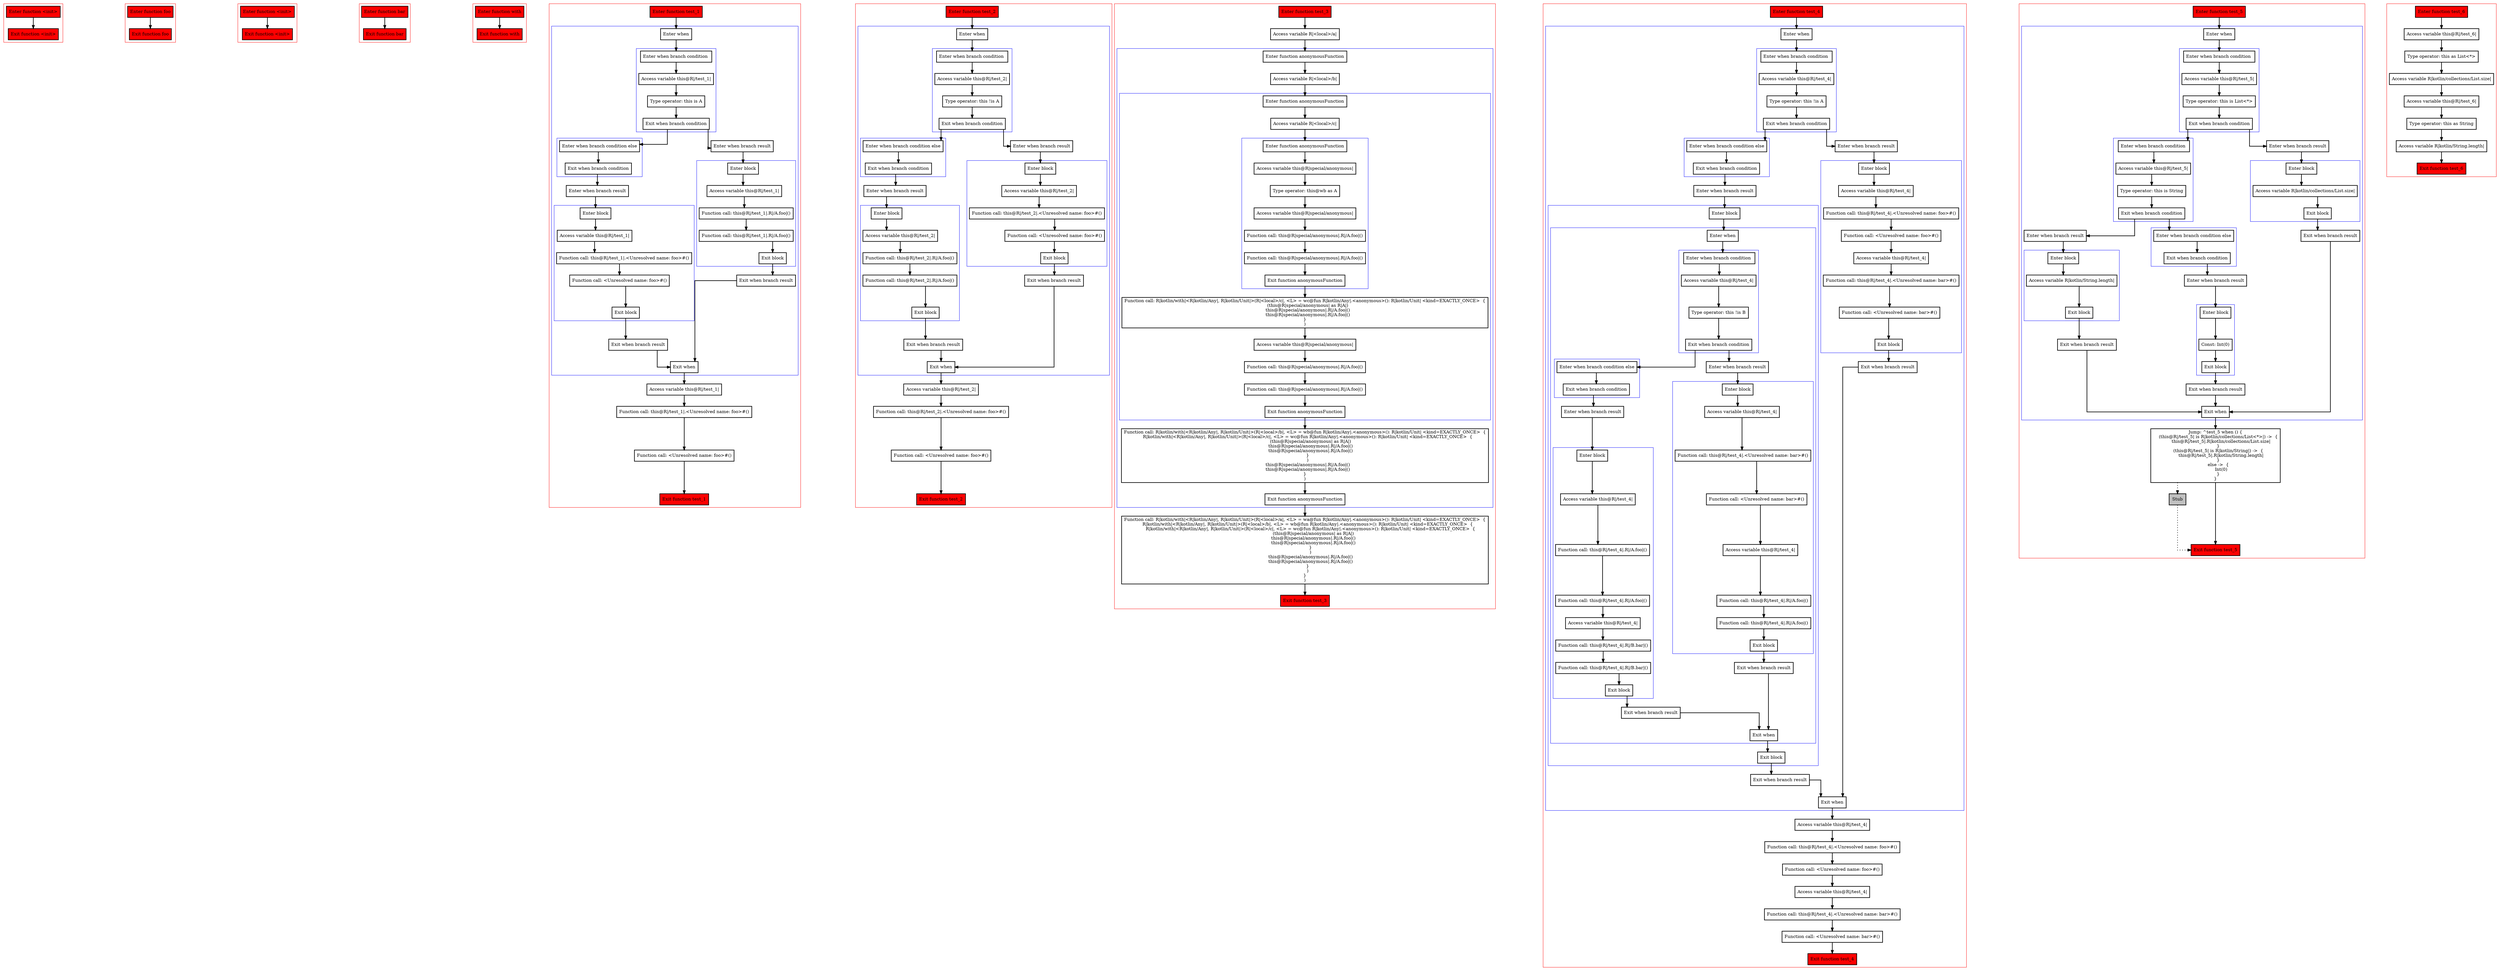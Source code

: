 digraph implicitReceivers_kt {
  graph [splines=ortho nodesep=3]
  node [shape=box penwidth=2]
  edge [penwidth=2]

  subgraph cluster_0 {
    color=red
    0 [label="Enter function <init>" style="filled" fillcolor=red];
    1 [label="Exit function <init>" style="filled" fillcolor=red];
  }

  0 -> {1};

  subgraph cluster_1 {
    color=red
    2 [label="Enter function foo" style="filled" fillcolor=red];
    3 [label="Exit function foo" style="filled" fillcolor=red];
  }

  2 -> {3};

  subgraph cluster_2 {
    color=red
    4 [label="Enter function <init>" style="filled" fillcolor=red];
    5 [label="Exit function <init>" style="filled" fillcolor=red];
  }

  4 -> {5};

  subgraph cluster_3 {
    color=red
    6 [label="Enter function bar" style="filled" fillcolor=red];
    7 [label="Exit function bar" style="filled" fillcolor=red];
  }

  6 -> {7};

  subgraph cluster_4 {
    color=red
    8 [label="Enter function with" style="filled" fillcolor=red];
    9 [label="Exit function with" style="filled" fillcolor=red];
  }

  8 -> {9};

  subgraph cluster_5 {
    color=red
    10 [label="Enter function test_1" style="filled" fillcolor=red];
    subgraph cluster_6 {
      color=blue
      11 [label="Enter when"];
      subgraph cluster_7 {
        color=blue
        12 [label="Enter when branch condition "];
        13 [label="Access variable this@R|/test_1|"];
        14 [label="Type operator: this is A"];
        15 [label="Exit when branch condition"];
      }
      subgraph cluster_8 {
        color=blue
        16 [label="Enter when branch condition else"];
        17 [label="Exit when branch condition"];
      }
      18 [label="Enter when branch result"];
      subgraph cluster_9 {
        color=blue
        19 [label="Enter block"];
        20 [label="Access variable this@R|/test_1|"];
        21 [label="Function call: this@R|/test_1|.<Unresolved name: foo>#()"];
        22 [label="Function call: <Unresolved name: foo>#()"];
        23 [label="Exit block"];
      }
      24 [label="Exit when branch result"];
      25 [label="Enter when branch result"];
      subgraph cluster_10 {
        color=blue
        26 [label="Enter block"];
        27 [label="Access variable this@R|/test_1|"];
        28 [label="Function call: this@R|/test_1|.R|/A.foo|()"];
        29 [label="Function call: this@R|/test_1|.R|/A.foo|()"];
        30 [label="Exit block"];
      }
      31 [label="Exit when branch result"];
      32 [label="Exit when"];
    }
    33 [label="Access variable this@R|/test_1|"];
    34 [label="Function call: this@R|/test_1|.<Unresolved name: foo>#()"];
    35 [label="Function call: <Unresolved name: foo>#()"];
    36 [label="Exit function test_1" style="filled" fillcolor=red];
  }

  10 -> {11};
  11 -> {12};
  12 -> {13};
  13 -> {14};
  14 -> {15};
  15 -> {25 16};
  16 -> {17};
  17 -> {18};
  18 -> {19};
  19 -> {20};
  20 -> {21};
  21 -> {22};
  22 -> {23};
  23 -> {24};
  24 -> {32};
  25 -> {26};
  26 -> {27};
  27 -> {28};
  28 -> {29};
  29 -> {30};
  30 -> {31};
  31 -> {32};
  32 -> {33};
  33 -> {34};
  34 -> {35};
  35 -> {36};

  subgraph cluster_11 {
    color=red
    37 [label="Enter function test_2" style="filled" fillcolor=red];
    subgraph cluster_12 {
      color=blue
      38 [label="Enter when"];
      subgraph cluster_13 {
        color=blue
        39 [label="Enter when branch condition "];
        40 [label="Access variable this@R|/test_2|"];
        41 [label="Type operator: this !is A"];
        42 [label="Exit when branch condition"];
      }
      subgraph cluster_14 {
        color=blue
        43 [label="Enter when branch condition else"];
        44 [label="Exit when branch condition"];
      }
      45 [label="Enter when branch result"];
      subgraph cluster_15 {
        color=blue
        46 [label="Enter block"];
        47 [label="Access variable this@R|/test_2|"];
        48 [label="Function call: this@R|/test_2|.R|/A.foo|()"];
        49 [label="Function call: this@R|/test_2|.R|/A.foo|()"];
        50 [label="Exit block"];
      }
      51 [label="Exit when branch result"];
      52 [label="Enter when branch result"];
      subgraph cluster_16 {
        color=blue
        53 [label="Enter block"];
        54 [label="Access variable this@R|/test_2|"];
        55 [label="Function call: this@R|/test_2|.<Unresolved name: foo>#()"];
        56 [label="Function call: <Unresolved name: foo>#()"];
        57 [label="Exit block"];
      }
      58 [label="Exit when branch result"];
      59 [label="Exit when"];
    }
    60 [label="Access variable this@R|/test_2|"];
    61 [label="Function call: this@R|/test_2|.<Unresolved name: foo>#()"];
    62 [label="Function call: <Unresolved name: foo>#()"];
    63 [label="Exit function test_2" style="filled" fillcolor=red];
  }

  37 -> {38};
  38 -> {39};
  39 -> {40};
  40 -> {41};
  41 -> {42};
  42 -> {52 43};
  43 -> {44};
  44 -> {45};
  45 -> {46};
  46 -> {47};
  47 -> {48};
  48 -> {49};
  49 -> {50};
  50 -> {51};
  51 -> {59};
  52 -> {53};
  53 -> {54};
  54 -> {55};
  55 -> {56};
  56 -> {57};
  57 -> {58};
  58 -> {59};
  59 -> {60};
  60 -> {61};
  61 -> {62};
  62 -> {63};

  subgraph cluster_17 {
    color=red
    64 [label="Enter function test_3" style="filled" fillcolor=red];
    65 [label="Access variable R|<local>/a|"];
    subgraph cluster_18 {
      color=blue
      66 [label="Enter function anonymousFunction"];
      67 [label="Access variable R|<local>/b|"];
      subgraph cluster_19 {
        color=blue
        68 [label="Enter function anonymousFunction"];
        69 [label="Access variable R|<local>/c|"];
        subgraph cluster_20 {
          color=blue
          70 [label="Enter function anonymousFunction"];
          71 [label="Access variable this@R|special/anonymous|"];
          72 [label="Type operator: this@wb as A"];
          73 [label="Access variable this@R|special/anonymous|"];
          74 [label="Function call: this@R|special/anonymous|.R|/A.foo|()"];
          75 [label="Function call: this@R|special/anonymous|.R|/A.foo|()"];
          76 [label="Exit function anonymousFunction"];
        }
        77 [label="Function call: R|kotlin/with|<R|kotlin/Any|, R|kotlin/Unit|>(R|<local>/c|, <L> = wc@fun R|kotlin/Any|.<anonymous>(): R|kotlin/Unit| <kind=EXACTLY_ONCE>  {
    (this@R|special/anonymous| as R|A|)
    this@R|special/anonymous|.R|/A.foo|()
    this@R|special/anonymous|.R|/A.foo|()
}
)"];
        78 [label="Access variable this@R|special/anonymous|"];
        79 [label="Function call: this@R|special/anonymous|.R|/A.foo|()"];
        80 [label="Function call: this@R|special/anonymous|.R|/A.foo|()"];
        81 [label="Exit function anonymousFunction"];
      }
      82 [label="Function call: R|kotlin/with|<R|kotlin/Any|, R|kotlin/Unit|>(R|<local>/b|, <L> = wb@fun R|kotlin/Any|.<anonymous>(): R|kotlin/Unit| <kind=EXACTLY_ONCE>  {
    R|kotlin/with|<R|kotlin/Any|, R|kotlin/Unit|>(R|<local>/c|, <L> = wc@fun R|kotlin/Any|.<anonymous>(): R|kotlin/Unit| <kind=EXACTLY_ONCE>  {
        (this@R|special/anonymous| as R|A|)
        this@R|special/anonymous|.R|/A.foo|()
        this@R|special/anonymous|.R|/A.foo|()
    }
    )
    this@R|special/anonymous|.R|/A.foo|()
    this@R|special/anonymous|.R|/A.foo|()
}
)"];
      83 [label="Exit function anonymousFunction"];
    }
    84 [label="Function call: R|kotlin/with|<R|kotlin/Any|, R|kotlin/Unit|>(R|<local>/a|, <L> = wa@fun R|kotlin/Any|.<anonymous>(): R|kotlin/Unit| <kind=EXACTLY_ONCE>  {
    R|kotlin/with|<R|kotlin/Any|, R|kotlin/Unit|>(R|<local>/b|, <L> = wb@fun R|kotlin/Any|.<anonymous>(): R|kotlin/Unit| <kind=EXACTLY_ONCE>  {
        R|kotlin/with|<R|kotlin/Any|, R|kotlin/Unit|>(R|<local>/c|, <L> = wc@fun R|kotlin/Any|.<anonymous>(): R|kotlin/Unit| <kind=EXACTLY_ONCE>  {
            (this@R|special/anonymous| as R|A|)
            this@R|special/anonymous|.R|/A.foo|()
            this@R|special/anonymous|.R|/A.foo|()
        }
        )
        this@R|special/anonymous|.R|/A.foo|()
        this@R|special/anonymous|.R|/A.foo|()
    }
    )
}
)"];
    85 [label="Exit function test_3" style="filled" fillcolor=red];
  }

  64 -> {65};
  65 -> {66};
  66 -> {67};
  67 -> {68};
  68 -> {69};
  69 -> {70};
  70 -> {71};
  71 -> {72};
  72 -> {73};
  73 -> {74};
  74 -> {75};
  75 -> {76};
  76 -> {77};
  77 -> {78};
  78 -> {79};
  79 -> {80};
  80 -> {81};
  81 -> {82};
  82 -> {83};
  83 -> {84};
  84 -> {85};

  subgraph cluster_21 {
    color=red
    86 [label="Enter function test_4" style="filled" fillcolor=red];
    subgraph cluster_22 {
      color=blue
      87 [label="Enter when"];
      subgraph cluster_23 {
        color=blue
        88 [label="Enter when branch condition "];
        89 [label="Access variable this@R|/test_4|"];
        90 [label="Type operator: this !is A"];
        91 [label="Exit when branch condition"];
      }
      subgraph cluster_24 {
        color=blue
        92 [label="Enter when branch condition else"];
        93 [label="Exit when branch condition"];
      }
      94 [label="Enter when branch result"];
      subgraph cluster_25 {
        color=blue
        95 [label="Enter block"];
        subgraph cluster_26 {
          color=blue
          96 [label="Enter when"];
          subgraph cluster_27 {
            color=blue
            97 [label="Enter when branch condition "];
            98 [label="Access variable this@R|/test_4|"];
            99 [label="Type operator: this !is B"];
            100 [label="Exit when branch condition"];
          }
          subgraph cluster_28 {
            color=blue
            101 [label="Enter when branch condition else"];
            102 [label="Exit when branch condition"];
          }
          103 [label="Enter when branch result"];
          subgraph cluster_29 {
            color=blue
            104 [label="Enter block"];
            105 [label="Access variable this@R|/test_4|"];
            106 [label="Function call: this@R|/test_4|.R|/A.foo|()"];
            107 [label="Function call: this@R|/test_4|.R|/A.foo|()"];
            108 [label="Access variable this@R|/test_4|"];
            109 [label="Function call: this@R|/test_4|.R|/B.bar|()"];
            110 [label="Function call: this@R|/test_4|.R|/B.bar|()"];
            111 [label="Exit block"];
          }
          112 [label="Exit when branch result"];
          113 [label="Enter when branch result"];
          subgraph cluster_30 {
            color=blue
            114 [label="Enter block"];
            115 [label="Access variable this@R|/test_4|"];
            116 [label="Function call: this@R|/test_4|.<Unresolved name: bar>#()"];
            117 [label="Function call: <Unresolved name: bar>#()"];
            118 [label="Access variable this@R|/test_4|"];
            119 [label="Function call: this@R|/test_4|.R|/A.foo|()"];
            120 [label="Function call: this@R|/test_4|.R|/A.foo|()"];
            121 [label="Exit block"];
          }
          122 [label="Exit when branch result"];
          123 [label="Exit when"];
        }
        124 [label="Exit block"];
      }
      125 [label="Exit when branch result"];
      126 [label="Enter when branch result"];
      subgraph cluster_31 {
        color=blue
        127 [label="Enter block"];
        128 [label="Access variable this@R|/test_4|"];
        129 [label="Function call: this@R|/test_4|.<Unresolved name: foo>#()"];
        130 [label="Function call: <Unresolved name: foo>#()"];
        131 [label="Access variable this@R|/test_4|"];
        132 [label="Function call: this@R|/test_4|.<Unresolved name: bar>#()"];
        133 [label="Function call: <Unresolved name: bar>#()"];
        134 [label="Exit block"];
      }
      135 [label="Exit when branch result"];
      136 [label="Exit when"];
    }
    137 [label="Access variable this@R|/test_4|"];
    138 [label="Function call: this@R|/test_4|.<Unresolved name: foo>#()"];
    139 [label="Function call: <Unresolved name: foo>#()"];
    140 [label="Access variable this@R|/test_4|"];
    141 [label="Function call: this@R|/test_4|.<Unresolved name: bar>#()"];
    142 [label="Function call: <Unresolved name: bar>#()"];
    143 [label="Exit function test_4" style="filled" fillcolor=red];
  }

  86 -> {87};
  87 -> {88};
  88 -> {89};
  89 -> {90};
  90 -> {91};
  91 -> {126 92};
  92 -> {93};
  93 -> {94};
  94 -> {95};
  95 -> {96};
  96 -> {97};
  97 -> {98};
  98 -> {99};
  99 -> {100};
  100 -> {113 101};
  101 -> {102};
  102 -> {103};
  103 -> {104};
  104 -> {105};
  105 -> {106};
  106 -> {107};
  107 -> {108};
  108 -> {109};
  109 -> {110};
  110 -> {111};
  111 -> {112};
  112 -> {123};
  113 -> {114};
  114 -> {115};
  115 -> {116};
  116 -> {117};
  117 -> {118};
  118 -> {119};
  119 -> {120};
  120 -> {121};
  121 -> {122};
  122 -> {123};
  123 -> {124};
  124 -> {125};
  125 -> {136};
  126 -> {127};
  127 -> {128};
  128 -> {129};
  129 -> {130};
  130 -> {131};
  131 -> {132};
  132 -> {133};
  133 -> {134};
  134 -> {135};
  135 -> {136};
  136 -> {137};
  137 -> {138};
  138 -> {139};
  139 -> {140};
  140 -> {141};
  141 -> {142};
  142 -> {143};

  subgraph cluster_32 {
    color=red
    144 [label="Enter function test_5" style="filled" fillcolor=red];
    subgraph cluster_33 {
      color=blue
      145 [label="Enter when"];
      subgraph cluster_34 {
        color=blue
        146 [label="Enter when branch condition "];
        147 [label="Access variable this@R|/test_5|"];
        148 [label="Type operator: this is List<*>"];
        149 [label="Exit when branch condition"];
      }
      subgraph cluster_35 {
        color=blue
        150 [label="Enter when branch condition "];
        151 [label="Access variable this@R|/test_5|"];
        152 [label="Type operator: this is String"];
        153 [label="Exit when branch condition"];
      }
      subgraph cluster_36 {
        color=blue
        154 [label="Enter when branch condition else"];
        155 [label="Exit when branch condition"];
      }
      156 [label="Enter when branch result"];
      subgraph cluster_37 {
        color=blue
        157 [label="Enter block"];
        158 [label="Const: Int(0)"];
        159 [label="Exit block"];
      }
      160 [label="Exit when branch result"];
      161 [label="Enter when branch result"];
      subgraph cluster_38 {
        color=blue
        162 [label="Enter block"];
        163 [label="Access variable R|kotlin/String.length|"];
        164 [label="Exit block"];
      }
      165 [label="Exit when branch result"];
      166 [label="Enter when branch result"];
      subgraph cluster_39 {
        color=blue
        167 [label="Enter block"];
        168 [label="Access variable R|kotlin/collections/List.size|"];
        169 [label="Exit block"];
      }
      170 [label="Exit when branch result"];
      171 [label="Exit when"];
    }
    172 [label="Jump: ^test_5 when () {
    (this@R|/test_5| is R|kotlin/collections/List<*>|) ->  {
        this@R|/test_5|.R|kotlin/collections/List.size|
    }
    (this@R|/test_5| is R|kotlin/String|) ->  {
        this@R|/test_5|.R|kotlin/String.length|
    }
    else ->  {
        Int(0)
    }
}
"];
    173 [label="Stub" style="filled" fillcolor=gray];
    174 [label="Exit function test_5" style="filled" fillcolor=red];
  }

  144 -> {145};
  145 -> {146};
  146 -> {147};
  147 -> {148};
  148 -> {149};
  149 -> {166 150};
  150 -> {151};
  151 -> {152};
  152 -> {153};
  153 -> {161 154};
  154 -> {155};
  155 -> {156};
  156 -> {157};
  157 -> {158};
  158 -> {159};
  159 -> {160};
  160 -> {171};
  161 -> {162};
  162 -> {163};
  163 -> {164};
  164 -> {165};
  165 -> {171};
  166 -> {167};
  167 -> {168};
  168 -> {169};
  169 -> {170};
  170 -> {171};
  171 -> {172};
  172 -> {174};
  172 -> {173} [style=dotted];
  173 -> {174} [style=dotted];

  subgraph cluster_40 {
    color=red
    175 [label="Enter function test_6" style="filled" fillcolor=red];
    176 [label="Access variable this@R|/test_6|"];
    177 [label="Type operator: this as List<*>"];
    178 [label="Access variable R|kotlin/collections/List.size|"];
    179 [label="Access variable this@R|/test_6|"];
    180 [label="Type operator: this as String"];
    181 [label="Access variable R|kotlin/String.length|"];
    182 [label="Exit function test_6" style="filled" fillcolor=red];
  }

  175 -> {176};
  176 -> {177};
  177 -> {178};
  178 -> {179};
  179 -> {180};
  180 -> {181};
  181 -> {182};

}
